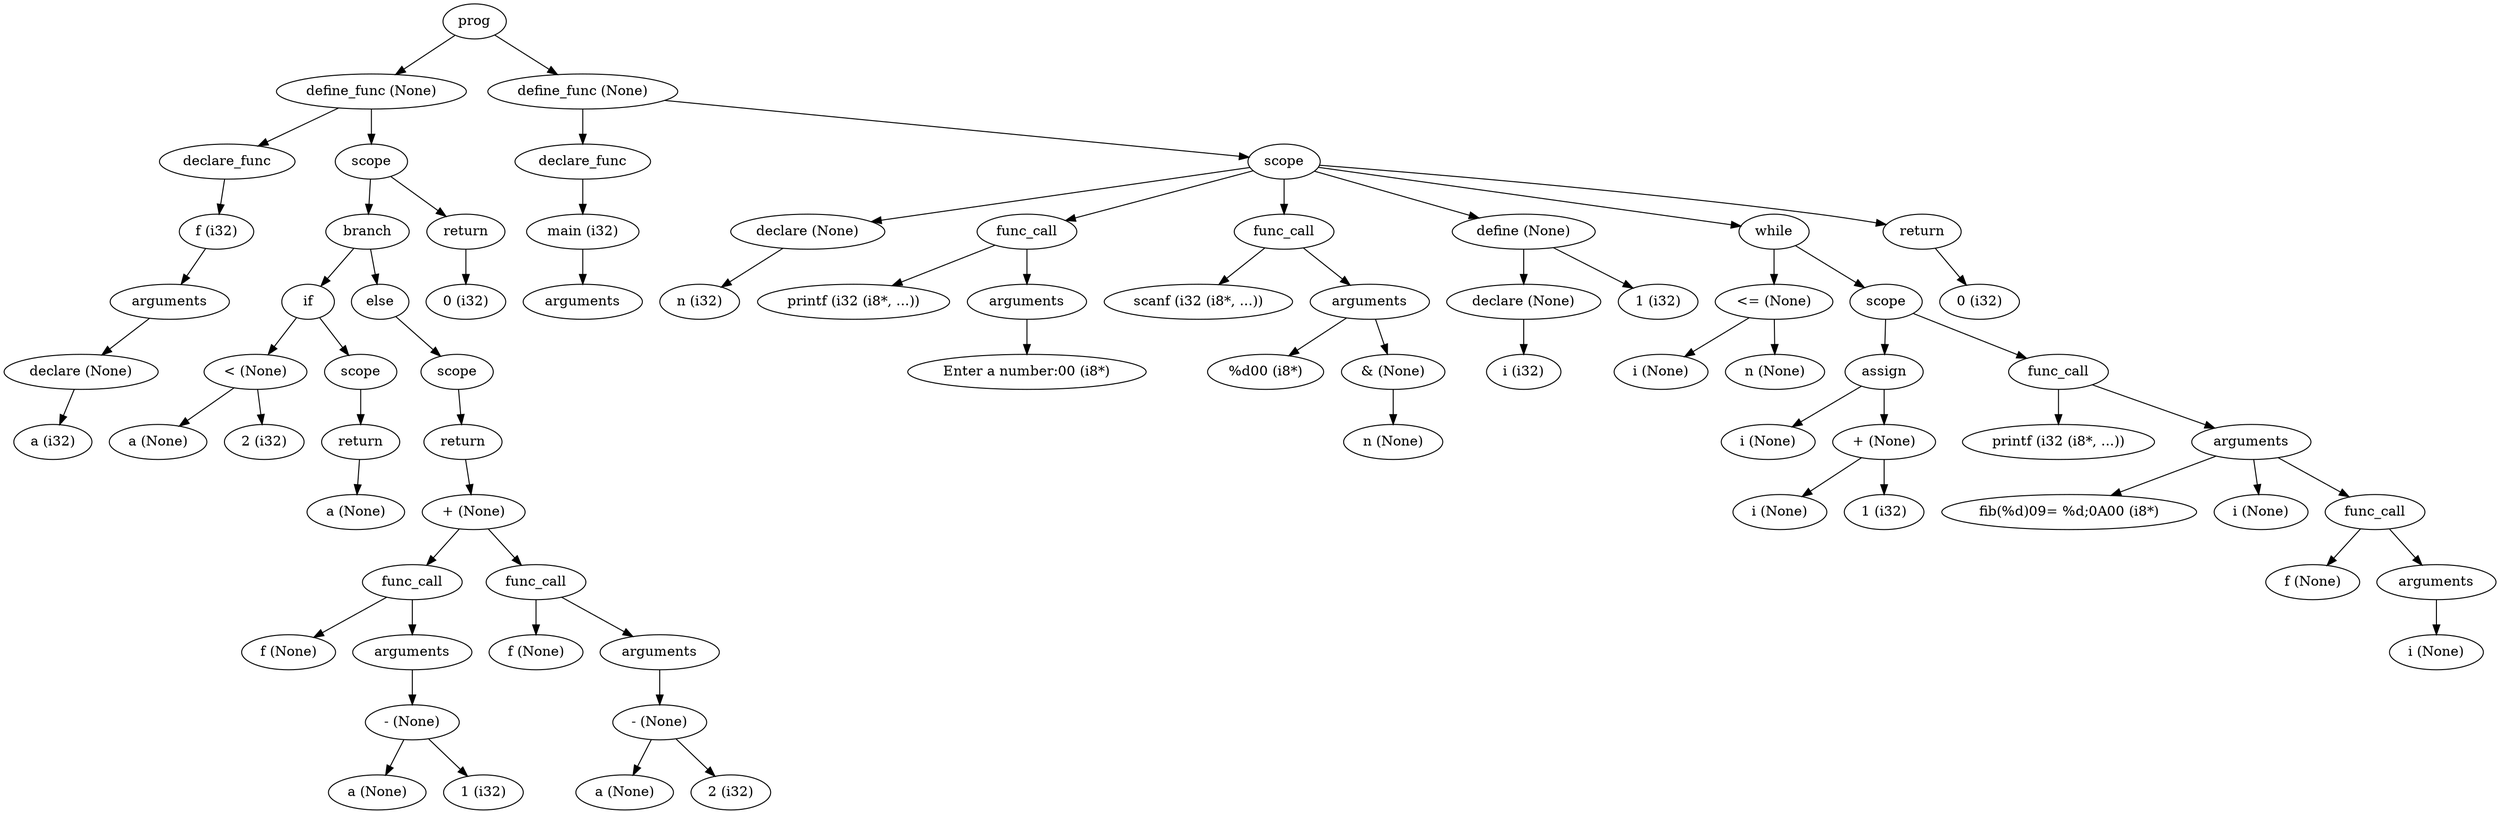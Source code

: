 digraph AST {
	node0[label="prog"]
	node1[label="define_func (None)"]
	node0->node1
	node2[label="declare_func"]
	node1->node2
	node3[label="f (i32)"]
	node2->node3
	node4[label="arguments"]
	node3->node4
	node5[label="declare (None)"]
	node4->node5
	node6[label="a (i32)"]
	node5->node6
	node7[label="scope"]
	node1->node7
	node8[label="branch"]
	node7->node8
	node9[label="if"]
	node8->node9
	node10[label="< (None)"]
	node9->node10
	node11[label="a (None)"]
	node10->node11
	node12[label="2 (i32)"]
	node10->node12
	node13[label="scope"]
	node9->node13
	node14[label="return"]
	node13->node14
	node15[label="a (None)"]
	node14->node15
	node16[label="else"]
	node8->node16
	node17[label="scope"]
	node16->node17
	node18[label="return"]
	node17->node18
	node19[label="+ (None)"]
	node18->node19
	node20[label="func_call"]
	node19->node20
	node21[label="f (None)"]
	node20->node21
	node22[label="arguments"]
	node20->node22
	node23[label="- (None)"]
	node22->node23
	node24[label="a (None)"]
	node23->node24
	node25[label="1 (i32)"]
	node23->node25
	node26[label="func_call"]
	node19->node26
	node27[label="f (None)"]
	node26->node27
	node28[label="arguments"]
	node26->node28
	node29[label="- (None)"]
	node28->node29
	node30[label="a (None)"]
	node29->node30
	node31[label="2 (i32)"]
	node29->node31
	node32[label="return"]
	node7->node32
	node33[label="0 (i32)"]
	node32->node33
	node34[label="define_func (None)"]
	node0->node34
	node35[label="declare_func"]
	node34->node35
	node36[label="main (i32)"]
	node35->node36
	node37[label="arguments"]
	node36->node37
	node38[label="scope"]
	node34->node38
	node39[label="declare (None)"]
	node38->node39
	node40[label="n (i32)"]
	node39->node40
	node41[label="func_call"]
	node38->node41
	node42[label="printf (i32 (i8*, ...))"]
	node41->node42
	node43[label="arguments"]
	node41->node43
	node44[label="Enter a number:\00 (i8*)"]
	node43->node44
	node45[label="func_call"]
	node38->node45
	node46[label="scanf (i32 (i8*, ...))"]
	node45->node46
	node47[label="arguments"]
	node45->node47
	node48[label="%d\00 (i8*)"]
	node47->node48
	node49[label="& (None)"]
	node47->node49
	node50[label="n (None)"]
	node49->node50
	node51[label="define (None)"]
	node38->node51
	node52[label="declare (None)"]
	node51->node52
	node53[label="i (i32)"]
	node52->node53
	node54[label="1 (i32)"]
	node51->node54
	node55[label="while"]
	node38->node55
	node56[label="<= (None)"]
	node55->node56
	node57[label="i (None)"]
	node56->node57
	node58[label="n (None)"]
	node56->node58
	node59[label="scope"]
	node55->node59
	node60[label="assign"]
	node59->node60
	node61[label="i (None)"]
	node60->node61
	node62[label="+ (None)"]
	node60->node62
	node63[label="i (None)"]
	node62->node63
	node64[label="1 (i32)"]
	node62->node64
	node65[label="func_call"]
	node59->node65
	node66[label="printf (i32 (i8*, ...))"]
	node65->node66
	node67[label="arguments"]
	node65->node67
	node68[label="fib(%d)\09= %d;\0A\00 (i8*)"]
	node67->node68
	node69[label="i (None)"]
	node67->node69
	node70[label="func_call"]
	node67->node70
	node71[label="f (None)"]
	node70->node71
	node72[label="arguments"]
	node70->node72
	node73[label="i (None)"]
	node72->node73
	node74[label="return"]
	node38->node74
	node75[label="0 (i32)"]
	node74->node75
}